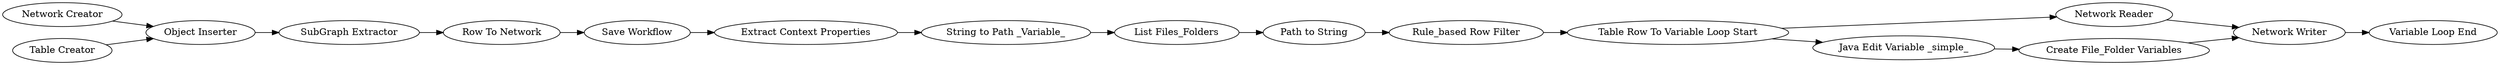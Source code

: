 digraph {
	130 [label="Network Creator"]
	131 [label="Object Inserter"]
	132 [label="Table Creator"]
	133 [label="SubGraph Extractor"]
	134 [label="Row To Network"]
	146 [label="Network Reader"]
	150 [label="Network Writer"]
	155 [label="Extract Context Properties"]
	156 [label="List Files_Folders"]
	157 [label="String to Path _Variable_"]
	158 [label="Table Row To Variable Loop Start"]
	159 [label="Create File_Folder Variables"]
	160 [label="Java Edit Variable _simple_"]
	161 [label="Variable Loop End"]
	162 [label="Rule_based Row Filter"]
	163 [label="Path to String"]
	165 [label="Save Workflow"]
	130 -> 131
	131 -> 133
	132 -> 131
	133 -> 134
	134 -> 165
	146 -> 150
	150 -> 161
	155 -> 157
	156 -> 163
	157 -> 156
	158 -> 146
	158 -> 160
	159 -> 150
	160 -> 159
	162 -> 158
	163 -> 162
	165 -> 155
	rankdir=LR
}
